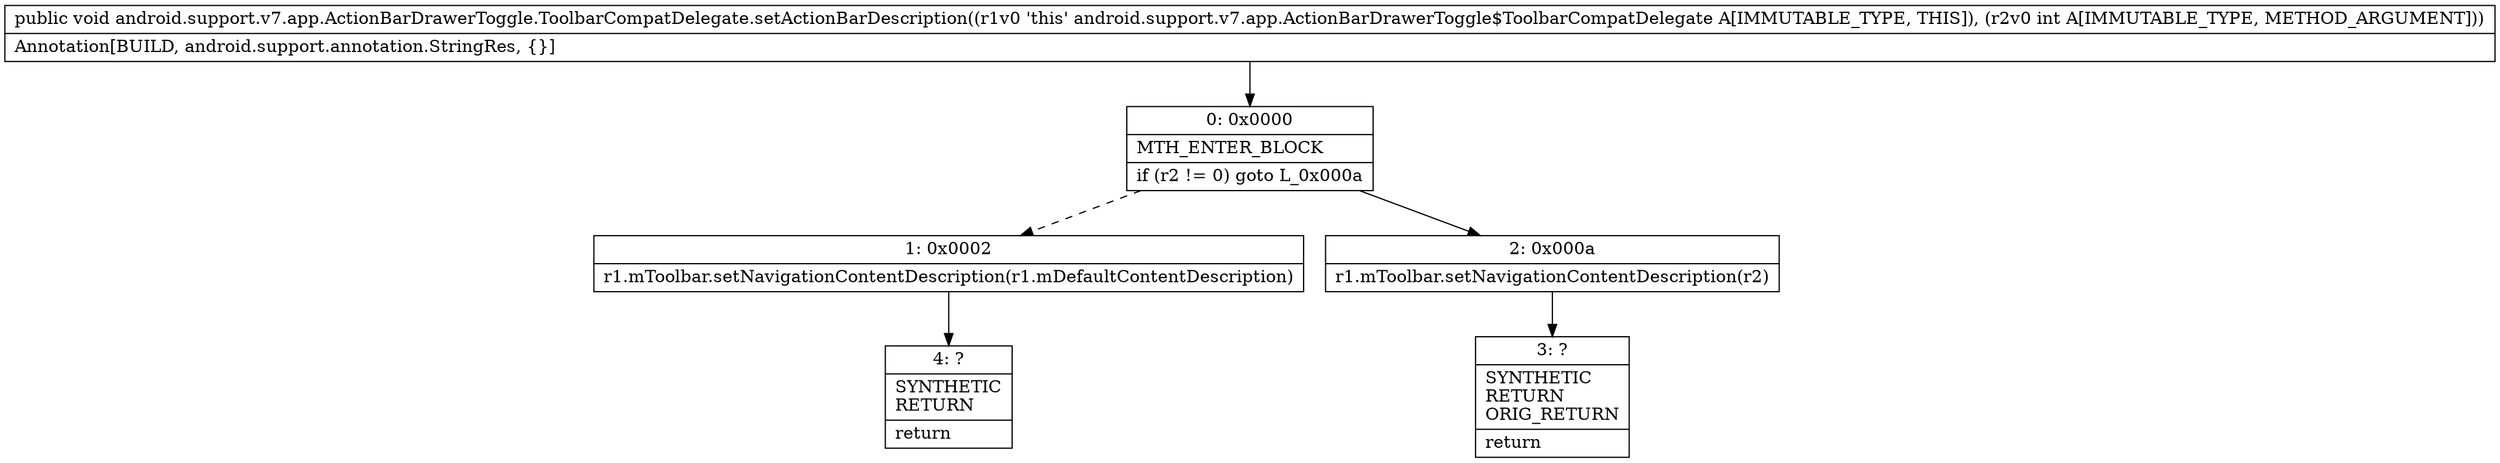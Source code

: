 digraph "CFG forandroid.support.v7.app.ActionBarDrawerToggle.ToolbarCompatDelegate.setActionBarDescription(I)V" {
Node_0 [shape=record,label="{0\:\ 0x0000|MTH_ENTER_BLOCK\l|if (r2 != 0) goto L_0x000a\l}"];
Node_1 [shape=record,label="{1\:\ 0x0002|r1.mToolbar.setNavigationContentDescription(r1.mDefaultContentDescription)\l}"];
Node_2 [shape=record,label="{2\:\ 0x000a|r1.mToolbar.setNavigationContentDescription(r2)\l}"];
Node_3 [shape=record,label="{3\:\ ?|SYNTHETIC\lRETURN\lORIG_RETURN\l|return\l}"];
Node_4 [shape=record,label="{4\:\ ?|SYNTHETIC\lRETURN\l|return\l}"];
MethodNode[shape=record,label="{public void android.support.v7.app.ActionBarDrawerToggle.ToolbarCompatDelegate.setActionBarDescription((r1v0 'this' android.support.v7.app.ActionBarDrawerToggle$ToolbarCompatDelegate A[IMMUTABLE_TYPE, THIS]), (r2v0 int A[IMMUTABLE_TYPE, METHOD_ARGUMENT]))  | Annotation[BUILD, android.support.annotation.StringRes, \{\}]\l}"];
MethodNode -> Node_0;
Node_0 -> Node_1[style=dashed];
Node_0 -> Node_2;
Node_1 -> Node_4;
Node_2 -> Node_3;
}

